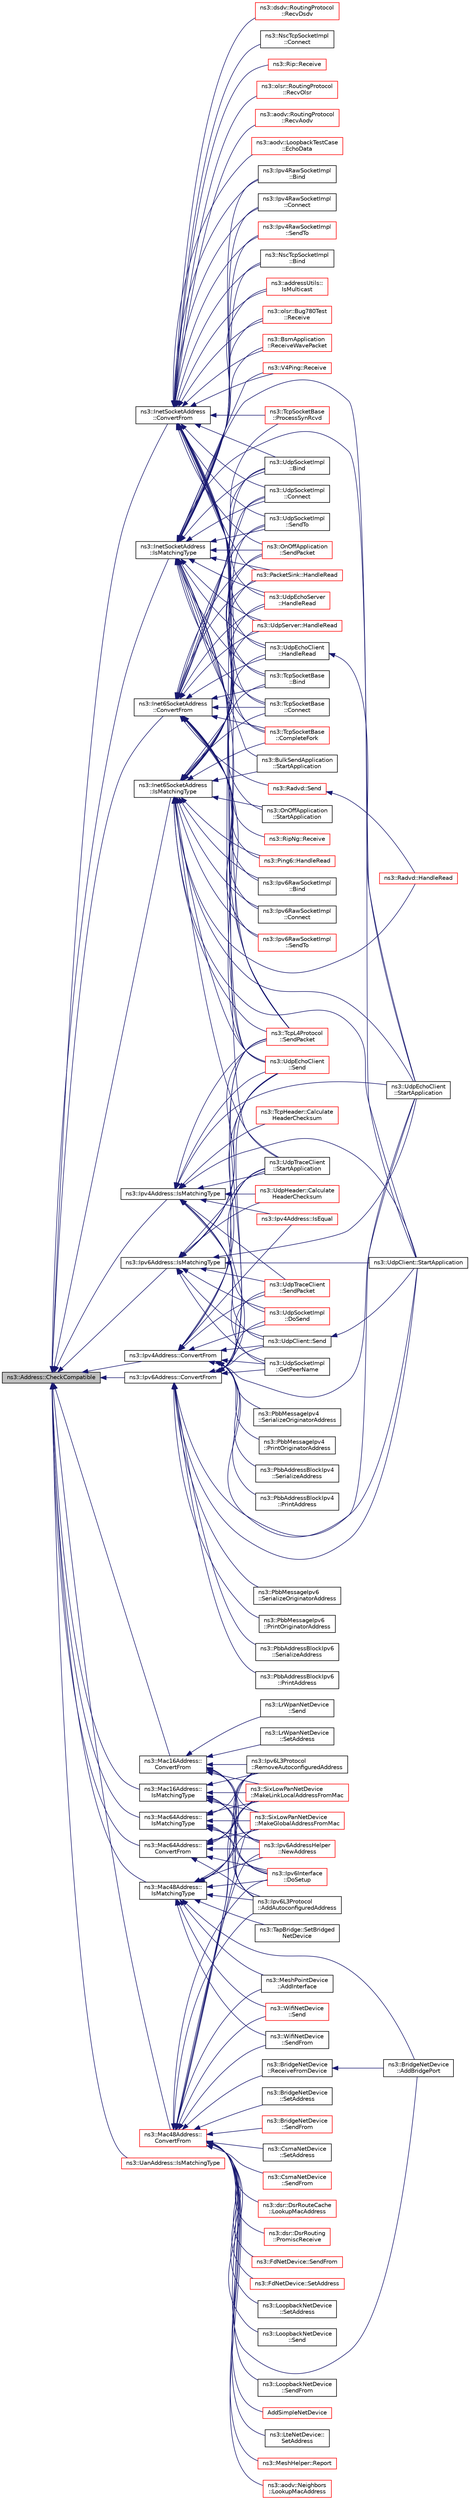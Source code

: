 digraph "ns3::Address::CheckCompatible"
{
  edge [fontname="Helvetica",fontsize="10",labelfontname="Helvetica",labelfontsize="10"];
  node [fontname="Helvetica",fontsize="10",shape=record];
  rankdir="LR";
  Node1 [label="ns3::Address::CheckCompatible",height=0.2,width=0.4,color="black", fillcolor="grey75", style="filled", fontcolor="black"];
  Node1 -> Node2 [dir="back",color="midnightblue",fontsize="10",style="solid"];
  Node2 [label="ns3::InetSocketAddress\l::IsMatchingType",height=0.2,width=0.4,color="black", fillcolor="white", style="filled",URL="$d0/dfc/classns3_1_1InetSocketAddress.html#a9426766e34e928ce5dbdbeb9563a10df"];
  Node2 -> Node3 [dir="back",color="midnightblue",fontsize="10",style="solid"];
  Node3 [label="ns3::BulkSendApplication\l::StartApplication",height=0.2,width=0.4,color="black", fillcolor="white", style="filled",URL="$de/dc0/classns3_1_1BulkSendApplication.html#aa3537015cd452ab46e5c80dc36caf865",tooltip="Application specific startup code. "];
  Node2 -> Node4 [dir="back",color="midnightblue",fontsize="10",style="solid"];
  Node4 [label="ns3::OnOffApplication\l::StartApplication",height=0.2,width=0.4,color="black", fillcolor="white", style="filled",URL="$dc/d04/classns3_1_1OnOffApplication.html#a0d9d5f0f60ec877c788c5c0e55c9587b",tooltip="Application specific startup code. "];
  Node2 -> Node5 [dir="back",color="midnightblue",fontsize="10",style="solid"];
  Node5 [label="ns3::OnOffApplication\l::SendPacket",height=0.2,width=0.4,color="red", fillcolor="white", style="filled",URL="$dc/d04/classns3_1_1OnOffApplication.html#afe6fb4d4e772370c797b722dbe6f7e3f",tooltip="Send a packet. "];
  Node2 -> Node6 [dir="back",color="midnightblue",fontsize="10",style="solid"];
  Node6 [label="ns3::PacketSink::HandleRead",height=0.2,width=0.4,color="red", fillcolor="white", style="filled",URL="$d9/dcb/classns3_1_1PacketSink.html#a6bffa1d7397f8aa2588a19686301de55",tooltip="Handle a packet received by the application. "];
  Node2 -> Node7 [dir="back",color="midnightblue",fontsize="10",style="solid"];
  Node7 [label="ns3::UdpClient::StartApplication",height=0.2,width=0.4,color="black", fillcolor="white", style="filled",URL="$de/da9/classns3_1_1UdpClient.html#a18c3a451f2c18d2edc6a634a913f1474",tooltip="Application specific startup code. "];
  Node2 -> Node8 [dir="back",color="midnightblue",fontsize="10",style="solid"];
  Node8 [label="ns3::UdpEchoClient\l::StartApplication",height=0.2,width=0.4,color="black", fillcolor="white", style="filled",URL="$de/d6b/classns3_1_1UdpEchoClient.html#a48fffea76bbceda5b0bec9c3007411fc",tooltip="Application specific startup code. "];
  Node2 -> Node9 [dir="back",color="midnightblue",fontsize="10",style="solid"];
  Node9 [label="ns3::UdpEchoClient\l::Send",height=0.2,width=0.4,color="red", fillcolor="white", style="filled",URL="$de/d6b/classns3_1_1UdpEchoClient.html#acdbfd43efe67c30d2eb0b92a8dcbcdde",tooltip="Send a packet. "];
  Node2 -> Node10 [dir="back",color="midnightblue",fontsize="10",style="solid"];
  Node10 [label="ns3::UdpEchoClient\l::HandleRead",height=0.2,width=0.4,color="black", fillcolor="white", style="filled",URL="$de/d6b/classns3_1_1UdpEchoClient.html#a44ea5f4d53219277cde466b9141d0d12",tooltip="Handle a packet reception. "];
  Node10 -> Node8 [dir="back",color="midnightblue",fontsize="10",style="solid"];
  Node2 -> Node11 [dir="back",color="midnightblue",fontsize="10",style="solid"];
  Node11 [label="ns3::UdpEchoServer\l::HandleRead",height=0.2,width=0.4,color="red", fillcolor="white", style="filled",URL="$df/dc8/classns3_1_1UdpEchoServer.html#adcb6eb00f837652d738d2357ef7c11a3",tooltip="Handle a packet reception. "];
  Node2 -> Node12 [dir="back",color="midnightblue",fontsize="10",style="solid"];
  Node12 [label="ns3::UdpServer::HandleRead",height=0.2,width=0.4,color="red", fillcolor="white", style="filled",URL="$d0/d90/classns3_1_1UdpServer.html#a65a01672657a4a49f65cd3c3bb1ee420",tooltip="Handle a packet reception. "];
  Node2 -> Node13 [dir="back",color="midnightblue",fontsize="10",style="solid"];
  Node13 [label="ns3::UdpTraceClient\l::StartApplication",height=0.2,width=0.4,color="black", fillcolor="white", style="filled",URL="$d4/d5a/structns3_1_1UdpTraceClient.html#a7d28a5a8886372fc6b10d5fe9deca035",tooltip="Application specific startup code. "];
  Node2 -> Node14 [dir="back",color="midnightblue",fontsize="10",style="solid"];
  Node14 [label="ns3::V4Ping::Receive",height=0.2,width=0.4,color="red", fillcolor="white", style="filled",URL="$d3/da5/classns3_1_1V4Ping.html#a87c38673f7b4c568d114c2815ff2aa78",tooltip="Receive an ICMP Echo. "];
  Node2 -> Node15 [dir="back",color="midnightblue",fontsize="10",style="solid"];
  Node15 [label="ns3::Ipv4RawSocketImpl\l::Bind",height=0.2,width=0.4,color="black", fillcolor="white", style="filled",URL="$de/d84/classns3_1_1Ipv4RawSocketImpl.html#a6edf52089c447383a89757569764d106",tooltip="Allocate a local endpoint for this socket. "];
  Node2 -> Node16 [dir="back",color="midnightblue",fontsize="10",style="solid"];
  Node16 [label="ns3::Ipv4RawSocketImpl\l::Connect",height=0.2,width=0.4,color="black", fillcolor="white", style="filled",URL="$de/d84/classns3_1_1Ipv4RawSocketImpl.html#a2bcbab838c6120e3e8ac70fac807c168",tooltip="Initiate a connection to a remote host. "];
  Node2 -> Node17 [dir="back",color="midnightblue",fontsize="10",style="solid"];
  Node17 [label="ns3::Ipv4RawSocketImpl\l::SendTo",height=0.2,width=0.4,color="red", fillcolor="white", style="filled",URL="$de/d84/classns3_1_1Ipv4RawSocketImpl.html#a06fd568d5988700a423fb2203e0aa0bf",tooltip="Send data to a specified peer. "];
  Node2 -> Node18 [dir="back",color="midnightblue",fontsize="10",style="solid"];
  Node18 [label="ns3::NscTcpSocketImpl\l::Bind",height=0.2,width=0.4,color="black", fillcolor="white", style="filled",URL="$d5/d8e/classns3_1_1NscTcpSocketImpl.html#ae56f1a52f6303b9a00b3d8ab76746c8d",tooltip="Allocate a local endpoint for this socket. "];
  Node2 -> Node19 [dir="back",color="midnightblue",fontsize="10",style="solid"];
  Node19 [label="ns3::TcpL4Protocol\l::SendPacket",height=0.2,width=0.4,color="red", fillcolor="white", style="filled",URL="$df/dc9/classns3_1_1TcpL4Protocol.html#a622217854cad6fdfd562f42a6731ba6c",tooltip="Send a packet via TCP (IP-agnostic) "];
  Node2 -> Node20 [dir="back",color="midnightblue",fontsize="10",style="solid"];
  Node20 [label="ns3::TcpSocketBase\l::Bind",height=0.2,width=0.4,color="black", fillcolor="white", style="filled",URL="$d1/d45/classns3_1_1TcpSocketBase.html#a86469a9087181185895314d8da713f35",tooltip="Allocate a local endpoint for this socket. "];
  Node2 -> Node21 [dir="back",color="midnightblue",fontsize="10",style="solid"];
  Node21 [label="ns3::TcpSocketBase\l::Connect",height=0.2,width=0.4,color="black", fillcolor="white", style="filled",URL="$d1/d45/classns3_1_1TcpSocketBase.html#aabd08c9eb0ee3c88c855eb7268e392bf",tooltip="Initiate a connection to a remote host. "];
  Node2 -> Node22 [dir="back",color="midnightblue",fontsize="10",style="solid"];
  Node22 [label="ns3::TcpSocketBase\l::CompleteFork",height=0.2,width=0.4,color="red", fillcolor="white", style="filled",URL="$d1/d45/classns3_1_1TcpSocketBase.html#abba7d4c43acb3f9356e348b970a882fb",tooltip="Complete a connection by forking the socket. "];
  Node2 -> Node23 [dir="back",color="midnightblue",fontsize="10",style="solid"];
  Node23 [label="ns3::UdpSocketImpl\l::Bind",height=0.2,width=0.4,color="black", fillcolor="white", style="filled",URL="$d8/df7/classns3_1_1UdpSocketImpl.html#a27d5153e9d75f95b1c04a74a7527cab1",tooltip="Allocate a local endpoint for this socket. "];
  Node2 -> Node24 [dir="back",color="midnightblue",fontsize="10",style="solid"];
  Node24 [label="ns3::UdpSocketImpl\l::Connect",height=0.2,width=0.4,color="black", fillcolor="white", style="filled",URL="$d8/df7/classns3_1_1UdpSocketImpl.html#a83f8fca9d8a21edeba0016d6de68fbf5",tooltip="Initiate a connection to a remote host. "];
  Node2 -> Node25 [dir="back",color="midnightblue",fontsize="10",style="solid"];
  Node25 [label="ns3::UdpSocketImpl\l::SendTo",height=0.2,width=0.4,color="black", fillcolor="white", style="filled",URL="$d8/df7/classns3_1_1UdpSocketImpl.html#a8157d2ad72321be1047493ebf97e55f5",tooltip="Send data to a specified peer. "];
  Node2 -> Node26 [dir="back",color="midnightblue",fontsize="10",style="solid"];
  Node26 [label="ns3::addressUtils::\lIsMulticast",height=0.2,width=0.4,color="red", fillcolor="white", style="filled",URL="$d7/d70/namespacens3_1_1addressUtils.html#a2806342189d7bd73179d40bbf81bdb41",tooltip="Address family-independent test for a multicast address. "];
  Node2 -> Node27 [dir="back",color="midnightblue",fontsize="10",style="solid"];
  Node27 [label="ns3::olsr::Bug780Test\l::Receive",height=0.2,width=0.4,color="red", fillcolor="white", style="filled",URL="$d9/d95/classns3_1_1olsr_1_1Bug780Test.html#a60afdb8b514c6b9528e65305d43126dd"];
  Node2 -> Node28 [dir="back",color="midnightblue",fontsize="10",style="solid"];
  Node28 [label="ns3::BsmApplication\l::ReceiveWavePacket",height=0.2,width=0.4,color="red", fillcolor="white", style="filled",URL="$d9/ddb/classns3_1_1BsmApplication.html#a554561257f6be190892532b80e7eeb81",tooltip="Receive a WAVE BSM packet. "];
  Node1 -> Node29 [dir="back",color="midnightblue",fontsize="10",style="solid"];
  Node29 [label="ns3::InetSocketAddress\l::ConvertFrom",height=0.2,width=0.4,color="black", fillcolor="white", style="filled",URL="$d0/dfc/classns3_1_1InetSocketAddress.html#ade776b1109e7b9a7be0b22ced49931e3",tooltip="Returns an InetSocketAddress which corresponds to the input Address. "];
  Node29 -> Node30 [dir="back",color="midnightblue",fontsize="10",style="solid"];
  Node30 [label="ns3::aodv::RoutingProtocol\l::RecvAodv",height=0.2,width=0.4,color="red", fillcolor="white", style="filled",URL="$db/dd0/classns3_1_1aodv_1_1RoutingProtocol.html#a08c44000f66533e69bde85d68d75c354",tooltip="Receive and process control packet. "];
  Node29 -> Node31 [dir="back",color="midnightblue",fontsize="10",style="solid"];
  Node31 [label="ns3::aodv::LoopbackTestCase\l::EchoData",height=0.2,width=0.4,color="red", fillcolor="white", style="filled",URL="$d2/d8c/classns3_1_1aodv_1_1LoopbackTestCase.html#a42ff3dfd76f3816cd5682c132fc6bcb1"];
  Node29 -> Node5 [dir="back",color="midnightblue",fontsize="10",style="solid"];
  Node29 -> Node6 [dir="back",color="midnightblue",fontsize="10",style="solid"];
  Node29 -> Node9 [dir="back",color="midnightblue",fontsize="10",style="solid"];
  Node29 -> Node10 [dir="back",color="midnightblue",fontsize="10",style="solid"];
  Node29 -> Node11 [dir="back",color="midnightblue",fontsize="10",style="solid"];
  Node29 -> Node12 [dir="back",color="midnightblue",fontsize="10",style="solid"];
  Node29 -> Node32 [dir="back",color="midnightblue",fontsize="10",style="solid"];
  Node32 [label="ns3::dsdv::RoutingProtocol\l::RecvDsdv",height=0.2,width=0.4,color="red", fillcolor="white", style="filled",URL="$de/dca/classns3_1_1dsdv_1_1RoutingProtocol.html#ad27475d64bfd478b57d73f3cc08d4c99",tooltip="Receive and process dsdv control packet. "];
  Node29 -> Node14 [dir="back",color="midnightblue",fontsize="10",style="solid"];
  Node29 -> Node15 [dir="back",color="midnightblue",fontsize="10",style="solid"];
  Node29 -> Node16 [dir="back",color="midnightblue",fontsize="10",style="solid"];
  Node29 -> Node17 [dir="back",color="midnightblue",fontsize="10",style="solid"];
  Node29 -> Node18 [dir="back",color="midnightblue",fontsize="10",style="solid"];
  Node29 -> Node33 [dir="back",color="midnightblue",fontsize="10",style="solid"];
  Node33 [label="ns3::NscTcpSocketImpl\l::Connect",height=0.2,width=0.4,color="black", fillcolor="white", style="filled",URL="$d5/d8e/classns3_1_1NscTcpSocketImpl.html#a10d599daaff9c3b7a1e93716e850ed97",tooltip="Initiate a connection to a remote host. "];
  Node29 -> Node34 [dir="back",color="midnightblue",fontsize="10",style="solid"];
  Node34 [label="ns3::Rip::Receive",height=0.2,width=0.4,color="red", fillcolor="white", style="filled",URL="$d7/d2b/classns3_1_1Rip.html#a49acadfb3b533118276481a0d231406e",tooltip="Receive RIP packets. "];
  Node29 -> Node19 [dir="back",color="midnightblue",fontsize="10",style="solid"];
  Node29 -> Node20 [dir="back",color="midnightblue",fontsize="10",style="solid"];
  Node29 -> Node21 [dir="back",color="midnightblue",fontsize="10",style="solid"];
  Node29 -> Node35 [dir="back",color="midnightblue",fontsize="10",style="solid"];
  Node35 [label="ns3::TcpSocketBase\l::ProcessSynRcvd",height=0.2,width=0.4,color="red", fillcolor="white", style="filled",URL="$d1/d45/classns3_1_1TcpSocketBase.html#a69113acf27c4b8267c9e107a5dca7cc1",tooltip="Received a packet upon SYN_RCVD. "];
  Node29 -> Node22 [dir="back",color="midnightblue",fontsize="10",style="solid"];
  Node29 -> Node23 [dir="back",color="midnightblue",fontsize="10",style="solid"];
  Node29 -> Node24 [dir="back",color="midnightblue",fontsize="10",style="solid"];
  Node29 -> Node25 [dir="back",color="midnightblue",fontsize="10",style="solid"];
  Node29 -> Node26 [dir="back",color="midnightblue",fontsize="10",style="solid"];
  Node29 -> Node36 [dir="back",color="midnightblue",fontsize="10",style="solid"];
  Node36 [label="ns3::olsr::RoutingProtocol\l::RecvOlsr",height=0.2,width=0.4,color="red", fillcolor="white", style="filled",URL="$d6/dbb/classns3_1_1olsr_1_1RoutingProtocol.html#afa449e39488b5c03609960e66553490e"];
  Node29 -> Node27 [dir="back",color="midnightblue",fontsize="10",style="solid"];
  Node29 -> Node28 [dir="back",color="midnightblue",fontsize="10",style="solid"];
  Node1 -> Node37 [dir="back",color="midnightblue",fontsize="10",style="solid"];
  Node37 [label="ns3::Inet6SocketAddress\l::IsMatchingType",height=0.2,width=0.4,color="black", fillcolor="white", style="filled",URL="$d7/d31/classns3_1_1Inet6SocketAddress.html#a4d928c54affbfb530a12076d6d7e0540",tooltip="If the address match. "];
  Node37 -> Node3 [dir="back",color="midnightblue",fontsize="10",style="solid"];
  Node37 -> Node4 [dir="back",color="midnightblue",fontsize="10",style="solid"];
  Node37 -> Node5 [dir="back",color="midnightblue",fontsize="10",style="solid"];
  Node37 -> Node6 [dir="back",color="midnightblue",fontsize="10",style="solid"];
  Node37 -> Node7 [dir="back",color="midnightblue",fontsize="10",style="solid"];
  Node37 -> Node8 [dir="back",color="midnightblue",fontsize="10",style="solid"];
  Node37 -> Node9 [dir="back",color="midnightblue",fontsize="10",style="solid"];
  Node37 -> Node10 [dir="back",color="midnightblue",fontsize="10",style="solid"];
  Node37 -> Node11 [dir="back",color="midnightblue",fontsize="10",style="solid"];
  Node37 -> Node12 [dir="back",color="midnightblue",fontsize="10",style="solid"];
  Node37 -> Node13 [dir="back",color="midnightblue",fontsize="10",style="solid"];
  Node37 -> Node38 [dir="back",color="midnightblue",fontsize="10",style="solid"];
  Node38 [label="ns3::Ping6::HandleRead",height=0.2,width=0.4,color="red", fillcolor="white", style="filled",URL="$d7/dc8/classns3_1_1Ping6.html#a4d6c4789ad0812c345ec6b53bf4c5c63",tooltip="Receive method. "];
  Node37 -> Node39 [dir="back",color="midnightblue",fontsize="10",style="solid"];
  Node39 [label="ns3::Radvd::HandleRead",height=0.2,width=0.4,color="red", fillcolor="white", style="filled",URL="$d5/dd8/classns3_1_1Radvd.html#a75cc828bc07117551ab886d986590045",tooltip="Handle received packet, especially router solicitation. "];
  Node37 -> Node40 [dir="back",color="midnightblue",fontsize="10",style="solid"];
  Node40 [label="ns3::Ipv6RawSocketImpl\l::Bind",height=0.2,width=0.4,color="black", fillcolor="white", style="filled",URL="$d8/d7f/classns3_1_1Ipv6RawSocketImpl.html#a3c6150fb423e1a88bc12a9a1f0fa7243",tooltip="Allocate a local endpoint for this socket. "];
  Node37 -> Node41 [dir="back",color="midnightblue",fontsize="10",style="solid"];
  Node41 [label="ns3::Ipv6RawSocketImpl\l::Connect",height=0.2,width=0.4,color="black", fillcolor="white", style="filled",URL="$d8/d7f/classns3_1_1Ipv6RawSocketImpl.html#a497cee47b0eb1a7a585f88fbcf152aa9",tooltip="Initiate a connection to a remote host. "];
  Node37 -> Node42 [dir="back",color="midnightblue",fontsize="10",style="solid"];
  Node42 [label="ns3::Ipv6RawSocketImpl\l::SendTo",height=0.2,width=0.4,color="red", fillcolor="white", style="filled",URL="$d8/d7f/classns3_1_1Ipv6RawSocketImpl.html#aadff84e3c8a3ce3bc4f10a3d7a4dbac8",tooltip="Send data to a specified peer. "];
  Node37 -> Node19 [dir="back",color="midnightblue",fontsize="10",style="solid"];
  Node37 -> Node20 [dir="back",color="midnightblue",fontsize="10",style="solid"];
  Node37 -> Node21 [dir="back",color="midnightblue",fontsize="10",style="solid"];
  Node37 -> Node22 [dir="back",color="midnightblue",fontsize="10",style="solid"];
  Node37 -> Node23 [dir="back",color="midnightblue",fontsize="10",style="solid"];
  Node37 -> Node24 [dir="back",color="midnightblue",fontsize="10",style="solid"];
  Node37 -> Node25 [dir="back",color="midnightblue",fontsize="10",style="solid"];
  Node1 -> Node43 [dir="back",color="midnightblue",fontsize="10",style="solid"];
  Node43 [label="ns3::Inet6SocketAddress\l::ConvertFrom",height=0.2,width=0.4,color="black", fillcolor="white", style="filled",URL="$d7/d31/classns3_1_1Inet6SocketAddress.html#a2177c66e1bcf17c85dcffb9d2a971f5a",tooltip="Convert the address to a InetSocketAddress. "];
  Node43 -> Node5 [dir="back",color="midnightblue",fontsize="10",style="solid"];
  Node43 -> Node6 [dir="back",color="midnightblue",fontsize="10",style="solid"];
  Node43 -> Node9 [dir="back",color="midnightblue",fontsize="10",style="solid"];
  Node43 -> Node10 [dir="back",color="midnightblue",fontsize="10",style="solid"];
  Node43 -> Node11 [dir="back",color="midnightblue",fontsize="10",style="solid"];
  Node43 -> Node12 [dir="back",color="midnightblue",fontsize="10",style="solid"];
  Node43 -> Node38 [dir="back",color="midnightblue",fontsize="10",style="solid"];
  Node43 -> Node44 [dir="back",color="midnightblue",fontsize="10",style="solid"];
  Node44 [label="ns3::Radvd::Send",height=0.2,width=0.4,color="red", fillcolor="white", style="filled",URL="$d5/dd8/classns3_1_1Radvd.html#a2dc4914b58690eaef190f38726d69bb2",tooltip="Send a packet. "];
  Node44 -> Node39 [dir="back",color="midnightblue",fontsize="10",style="solid"];
  Node43 -> Node40 [dir="back",color="midnightblue",fontsize="10",style="solid"];
  Node43 -> Node41 [dir="back",color="midnightblue",fontsize="10",style="solid"];
  Node43 -> Node42 [dir="back",color="midnightblue",fontsize="10",style="solid"];
  Node43 -> Node45 [dir="back",color="midnightblue",fontsize="10",style="solid"];
  Node45 [label="ns3::RipNg::Receive",height=0.2,width=0.4,color="red", fillcolor="white", style="filled",URL="$da/d75/classns3_1_1RipNg.html#ae8891520b5ae87abed2e2a15d50ba4d8",tooltip="Receive RIPng packets. "];
  Node43 -> Node19 [dir="back",color="midnightblue",fontsize="10",style="solid"];
  Node43 -> Node20 [dir="back",color="midnightblue",fontsize="10",style="solid"];
  Node43 -> Node21 [dir="back",color="midnightblue",fontsize="10",style="solid"];
  Node43 -> Node35 [dir="back",color="midnightblue",fontsize="10",style="solid"];
  Node43 -> Node22 [dir="back",color="midnightblue",fontsize="10",style="solid"];
  Node43 -> Node23 [dir="back",color="midnightblue",fontsize="10",style="solid"];
  Node43 -> Node24 [dir="back",color="midnightblue",fontsize="10",style="solid"];
  Node43 -> Node25 [dir="back",color="midnightblue",fontsize="10",style="solid"];
  Node1 -> Node46 [dir="back",color="midnightblue",fontsize="10",style="solid"];
  Node46 [label="ns3::Ipv4Address::IsMatchingType",height=0.2,width=0.4,color="black", fillcolor="white", style="filled",URL="$de/d55/classns3_1_1Ipv4Address.html#a7129db5e08739783b300976d28c0ced3"];
  Node46 -> Node7 [dir="back",color="midnightblue",fontsize="10",style="solid"];
  Node46 -> Node47 [dir="back",color="midnightblue",fontsize="10",style="solid"];
  Node47 [label="ns3::UdpClient::Send",height=0.2,width=0.4,color="black", fillcolor="white", style="filled",URL="$de/da9/classns3_1_1UdpClient.html#a1f30c47c9851f26913dbff4560979868",tooltip="Send a packet. "];
  Node47 -> Node7 [dir="back",color="midnightblue",fontsize="10",style="solid"];
  Node46 -> Node8 [dir="back",color="midnightblue",fontsize="10",style="solid"];
  Node46 -> Node9 [dir="back",color="midnightblue",fontsize="10",style="solid"];
  Node46 -> Node13 [dir="back",color="midnightblue",fontsize="10",style="solid"];
  Node46 -> Node48 [dir="back",color="midnightblue",fontsize="10",style="solid"];
  Node48 [label="ns3::UdpTraceClient\l::SendPacket",height=0.2,width=0.4,color="red", fillcolor="white", style="filled",URL="$d4/d5a/structns3_1_1UdpTraceClient.html#a7dfbf9354c464bfe8fe303f520c0b83c",tooltip="Send a packet of a given size. "];
  Node46 -> Node49 [dir="back",color="midnightblue",fontsize="10",style="solid"];
  Node49 [label="ns3::TcpHeader::Calculate\lHeaderChecksum",height=0.2,width=0.4,color="red", fillcolor="white", style="filled",URL="$d0/d46/classns3_1_1TcpHeader.html#ae1e83c9fd04d4eb45374c1b9a8425b50",tooltip="Calculate the header checksum. "];
  Node46 -> Node19 [dir="back",color="midnightblue",fontsize="10",style="solid"];
  Node46 -> Node50 [dir="back",color="midnightblue",fontsize="10",style="solid"];
  Node50 [label="ns3::UdpHeader::Calculate\lHeaderChecksum",height=0.2,width=0.4,color="red", fillcolor="white", style="filled",URL="$d3/dc4/classns3_1_1UdpHeader.html#a09592aff1c50e1537846558505e27f41",tooltip="Calculate the header checksum. "];
  Node46 -> Node51 [dir="back",color="midnightblue",fontsize="10",style="solid"];
  Node51 [label="ns3::UdpSocketImpl\l::DoSend",height=0.2,width=0.4,color="red", fillcolor="white", style="filled",URL="$d8/df7/classns3_1_1UdpSocketImpl.html#aeb7a2f7998edd56c9079ac6a3518cd89",tooltip="Send a packet. "];
  Node46 -> Node52 [dir="back",color="midnightblue",fontsize="10",style="solid"];
  Node52 [label="ns3::UdpSocketImpl\l::GetPeerName",height=0.2,width=0.4,color="black", fillcolor="white", style="filled",URL="$d8/df7/classns3_1_1UdpSocketImpl.html#a73c3d2b1f7372550df82af8effb8bbe0",tooltip="Get the peer address of a connected socket. "];
  Node46 -> Node53 [dir="back",color="midnightblue",fontsize="10",style="solid"];
  Node53 [label="ns3::Ipv4Address::IsEqual",height=0.2,width=0.4,color="red", fillcolor="white", style="filled",URL="$de/d55/classns3_1_1Ipv4Address.html#a73f1da02f9909863d10d54b748c335af",tooltip="Comparison operation between two Ipv4Addresses. "];
  Node1 -> Node54 [dir="back",color="midnightblue",fontsize="10",style="solid"];
  Node54 [label="ns3::Ipv4Address::ConvertFrom",height=0.2,width=0.4,color="black", fillcolor="white", style="filled",URL="$de/d55/classns3_1_1Ipv4Address.html#a5fd4a8f0f7bb75e35dad3d401ef4cbc1"];
  Node54 -> Node7 [dir="back",color="midnightblue",fontsize="10",style="solid"];
  Node54 -> Node47 [dir="back",color="midnightblue",fontsize="10",style="solid"];
  Node54 -> Node8 [dir="back",color="midnightblue",fontsize="10",style="solid"];
  Node54 -> Node9 [dir="back",color="midnightblue",fontsize="10",style="solid"];
  Node54 -> Node13 [dir="back",color="midnightblue",fontsize="10",style="solid"];
  Node54 -> Node48 [dir="back",color="midnightblue",fontsize="10",style="solid"];
  Node54 -> Node19 [dir="back",color="midnightblue",fontsize="10",style="solid"];
  Node54 -> Node51 [dir="back",color="midnightblue",fontsize="10",style="solid"];
  Node54 -> Node52 [dir="back",color="midnightblue",fontsize="10",style="solid"];
  Node54 -> Node53 [dir="back",color="midnightblue",fontsize="10",style="solid"];
  Node54 -> Node55 [dir="back",color="midnightblue",fontsize="10",style="solid"];
  Node55 [label="ns3::PbbMessageIpv4\l::SerializeOriginatorAddress",height=0.2,width=0.4,color="black", fillcolor="white", style="filled",URL="$d1/d76/classns3_1_1PbbMessageIpv4.html#ad316789fa841c65404568c29c4b10ac7",tooltip="Serialize the originator address. "];
  Node54 -> Node56 [dir="back",color="midnightblue",fontsize="10",style="solid"];
  Node56 [label="ns3::PbbMessageIpv4\l::PrintOriginatorAddress",height=0.2,width=0.4,color="black", fillcolor="white", style="filled",URL="$d1/d76/classns3_1_1PbbMessageIpv4.html#aa9b98a164e6ded11efe3dadd9eb56fc6",tooltip="Print the originator address. "];
  Node54 -> Node57 [dir="back",color="midnightblue",fontsize="10",style="solid"];
  Node57 [label="ns3::PbbAddressBlockIpv4\l::SerializeAddress",height=0.2,width=0.4,color="black", fillcolor="white", style="filled",URL="$df/d95/classns3_1_1PbbAddressBlockIpv4.html#ad8981ced0f4a4e7ecc7d2e0db290e09d",tooltip="Serialize one or more addresses. "];
  Node54 -> Node58 [dir="back",color="midnightblue",fontsize="10",style="solid"];
  Node58 [label="ns3::PbbAddressBlockIpv4\l::PrintAddress",height=0.2,width=0.4,color="black", fillcolor="white", style="filled",URL="$df/d95/classns3_1_1PbbAddressBlockIpv4.html#a639fc465d48da3a9198801cd02d38d97",tooltip="Print one or more addresses. "];
  Node1 -> Node59 [dir="back",color="midnightblue",fontsize="10",style="solid"];
  Node59 [label="ns3::Ipv6Address::IsMatchingType",height=0.2,width=0.4,color="black", fillcolor="white", style="filled",URL="$d5/de6/classns3_1_1Ipv6Address.html#adbe329370b5a8f7c0f48659d6439dfd1",tooltip="If the Address matches the type. "];
  Node59 -> Node7 [dir="back",color="midnightblue",fontsize="10",style="solid"];
  Node59 -> Node47 [dir="back",color="midnightblue",fontsize="10",style="solid"];
  Node59 -> Node8 [dir="back",color="midnightblue",fontsize="10",style="solid"];
  Node59 -> Node9 [dir="back",color="midnightblue",fontsize="10",style="solid"];
  Node59 -> Node13 [dir="back",color="midnightblue",fontsize="10",style="solid"];
  Node59 -> Node48 [dir="back",color="midnightblue",fontsize="10",style="solid"];
  Node59 -> Node19 [dir="back",color="midnightblue",fontsize="10",style="solid"];
  Node59 -> Node50 [dir="back",color="midnightblue",fontsize="10",style="solid"];
  Node59 -> Node51 [dir="back",color="midnightblue",fontsize="10",style="solid"];
  Node59 -> Node52 [dir="back",color="midnightblue",fontsize="10",style="solid"];
  Node1 -> Node60 [dir="back",color="midnightblue",fontsize="10",style="solid"];
  Node60 [label="ns3::Ipv6Address::ConvertFrom",height=0.2,width=0.4,color="black", fillcolor="white", style="filled",URL="$d5/de6/classns3_1_1Ipv6Address.html#ac00bc221a0b226b2090d05468aec4b79",tooltip="Convert the Address object into an Ipv6Address ones. "];
  Node60 -> Node7 [dir="back",color="midnightblue",fontsize="10",style="solid"];
  Node60 -> Node47 [dir="back",color="midnightblue",fontsize="10",style="solid"];
  Node60 -> Node8 [dir="back",color="midnightblue",fontsize="10",style="solid"];
  Node60 -> Node9 [dir="back",color="midnightblue",fontsize="10",style="solid"];
  Node60 -> Node13 [dir="back",color="midnightblue",fontsize="10",style="solid"];
  Node60 -> Node48 [dir="back",color="midnightblue",fontsize="10",style="solid"];
  Node60 -> Node19 [dir="back",color="midnightblue",fontsize="10",style="solid"];
  Node60 -> Node51 [dir="back",color="midnightblue",fontsize="10",style="solid"];
  Node60 -> Node52 [dir="back",color="midnightblue",fontsize="10",style="solid"];
  Node60 -> Node61 [dir="back",color="midnightblue",fontsize="10",style="solid"];
  Node61 [label="ns3::PbbMessageIpv6\l::SerializeOriginatorAddress",height=0.2,width=0.4,color="black", fillcolor="white", style="filled",URL="$db/d3a/classns3_1_1PbbMessageIpv6.html#a10554714139c1ea3a29736a5d84c1961",tooltip="Serialize the originator address. "];
  Node60 -> Node62 [dir="back",color="midnightblue",fontsize="10",style="solid"];
  Node62 [label="ns3::PbbMessageIpv6\l::PrintOriginatorAddress",height=0.2,width=0.4,color="black", fillcolor="white", style="filled",URL="$db/d3a/classns3_1_1PbbMessageIpv6.html#ab3a4625d37d8b7c4c9c290c78cc68688",tooltip="Print the originator address. "];
  Node60 -> Node63 [dir="back",color="midnightblue",fontsize="10",style="solid"];
  Node63 [label="ns3::PbbAddressBlockIpv6\l::SerializeAddress",height=0.2,width=0.4,color="black", fillcolor="white", style="filled",URL="$d7/db5/classns3_1_1PbbAddressBlockIpv6.html#a96952f2acc33614630a2cc35d067c470",tooltip="Serialize one or more addresses. "];
  Node60 -> Node64 [dir="back",color="midnightblue",fontsize="10",style="solid"];
  Node64 [label="ns3::PbbAddressBlockIpv6\l::PrintAddress",height=0.2,width=0.4,color="black", fillcolor="white", style="filled",URL="$d7/db5/classns3_1_1PbbAddressBlockIpv6.html#ab702917910a77fcfcc33a64d31c250f8",tooltip="Print one or more addresses. "];
  Node1 -> Node65 [dir="back",color="midnightblue",fontsize="10",style="solid"];
  Node65 [label="ns3::Mac16Address::\lIsMatchingType",height=0.2,width=0.4,color="black", fillcolor="white", style="filled",URL="$d9/d35/classns3_1_1Mac16Address.html#a2d7aa9e24afc8e02a25ab449b0b99b1f"];
  Node65 -> Node66 [dir="back",color="midnightblue",fontsize="10",style="solid"];
  Node66 [label="ns3::Ipv6AddressHelper\l::NewAddress",height=0.2,width=0.4,color="red", fillcolor="white", style="filled",URL="$d7/de2/classns3_1_1Ipv6AddressHelper.html#a0f9499d21947758623cf17615e3dbc84",tooltip="Allocate a new Ipv6Address. "];
  Node65 -> Node67 [dir="back",color="midnightblue",fontsize="10",style="solid"];
  Node67 [label="ns3::Ipv6Interface\l::DoSetup",height=0.2,width=0.4,color="red", fillcolor="white", style="filled",URL="$de/d70/classns3_1_1Ipv6Interface.html#a394066472c703fcf39d17f1bfcc9191e",tooltip="Initialize interface. "];
  Node65 -> Node68 [dir="back",color="midnightblue",fontsize="10",style="solid"];
  Node68 [label="ns3::Ipv6L3Protocol\l::AddAutoconfiguredAddress",height=0.2,width=0.4,color="black", fillcolor="white", style="filled",URL="$d7/d74/classns3_1_1Ipv6L3Protocol.html#a1806de87b35929a2181c2985e5df1ec0",tooltip="Add an autoconfigured address with RA information. "];
  Node65 -> Node69 [dir="back",color="midnightblue",fontsize="10",style="solid"];
  Node69 [label="ns3::Ipv6L3Protocol\l::RemoveAutoconfiguredAddress",height=0.2,width=0.4,color="black", fillcolor="white", style="filled",URL="$d7/d74/classns3_1_1Ipv6L3Protocol.html#a6e8db427dbb1dfcaeecee8a6d793e94a",tooltip="Remove an autoconfigured address. "];
  Node65 -> Node70 [dir="back",color="midnightblue",fontsize="10",style="solid"];
  Node70 [label="ns3::SixLowPanNetDevice\l::MakeLinkLocalAddressFromMac",height=0.2,width=0.4,color="red", fillcolor="white", style="filled",URL="$d1/d2b/classns3_1_1SixLowPanNetDevice.html#acf66b0ff019d0f1b88212d452044696e",tooltip="Make a link-local address from a MAC address. "];
  Node65 -> Node71 [dir="back",color="midnightblue",fontsize="10",style="solid"];
  Node71 [label="ns3::SixLowPanNetDevice\l::MakeGlobalAddressFromMac",height=0.2,width=0.4,color="red", fillcolor="white", style="filled",URL="$d1/d2b/classns3_1_1SixLowPanNetDevice.html#af8af918eb21378d30eb0e1b45e978fff",tooltip="Make a global address from a MAC address. "];
  Node1 -> Node72 [dir="back",color="midnightblue",fontsize="10",style="solid"];
  Node72 [label="ns3::Mac16Address::\lConvertFrom",height=0.2,width=0.4,color="black", fillcolor="white", style="filled",URL="$d9/d35/classns3_1_1Mac16Address.html#a6822cde696a7be24782dc8e1de2f1449"];
  Node72 -> Node66 [dir="back",color="midnightblue",fontsize="10",style="solid"];
  Node72 -> Node67 [dir="back",color="midnightblue",fontsize="10",style="solid"];
  Node72 -> Node68 [dir="back",color="midnightblue",fontsize="10",style="solid"];
  Node72 -> Node69 [dir="back",color="midnightblue",fontsize="10",style="solid"];
  Node72 -> Node73 [dir="back",color="midnightblue",fontsize="10",style="solid"];
  Node73 [label="ns3::LrWpanNetDevice\l::SetAddress",height=0.2,width=0.4,color="black", fillcolor="white", style="filled",URL="$dd/d73/classns3_1_1LrWpanNetDevice.html#a2bfd297525ee660649b3c66751754355"];
  Node72 -> Node74 [dir="back",color="midnightblue",fontsize="10",style="solid"];
  Node74 [label="ns3::LrWpanNetDevice\l::Send",height=0.2,width=0.4,color="black", fillcolor="white", style="filled",URL="$dd/d73/classns3_1_1LrWpanNetDevice.html#a76722847d2ca57ded0e97e1256fe0356"];
  Node72 -> Node70 [dir="back",color="midnightblue",fontsize="10",style="solid"];
  Node72 -> Node71 [dir="back",color="midnightblue",fontsize="10",style="solid"];
  Node1 -> Node75 [dir="back",color="midnightblue",fontsize="10",style="solid"];
  Node75 [label="ns3::Mac48Address::\lIsMatchingType",height=0.2,width=0.4,color="black", fillcolor="white", style="filled",URL="$db/dee/classns3_1_1Mac48Address.html#a55cc1e3c6aa63fd1a4f8f7d9be4ae182"];
  Node75 -> Node76 [dir="back",color="midnightblue",fontsize="10",style="solid"];
  Node76 [label="ns3::BridgeNetDevice\l::AddBridgePort",height=0.2,width=0.4,color="black", fillcolor="white", style="filled",URL="$d9/d8d/classns3_1_1BridgeNetDevice.html#a963a535726ea5c94e2258825d0de260a",tooltip="Add a &#39;port&#39; to a bridge device. "];
  Node75 -> Node66 [dir="back",color="midnightblue",fontsize="10",style="solid"];
  Node75 -> Node67 [dir="back",color="midnightblue",fontsize="10",style="solid"];
  Node75 -> Node68 [dir="back",color="midnightblue",fontsize="10",style="solid"];
  Node75 -> Node69 [dir="back",color="midnightblue",fontsize="10",style="solid"];
  Node75 -> Node77 [dir="back",color="midnightblue",fontsize="10",style="solid"];
  Node77 [label="ns3::MeshPointDevice\l::AddInterface",height=0.2,width=0.4,color="black", fillcolor="white", style="filled",URL="$d6/da9/classns3_1_1MeshPointDevice.html#a0001ebec0a10fc9cf05dd6da958a7e98",tooltip="Attach new interface to the station. Interface must support 48-bit MAC address and SendFrom method..."];
  Node75 -> Node70 [dir="back",color="midnightblue",fontsize="10",style="solid"];
  Node75 -> Node71 [dir="back",color="midnightblue",fontsize="10",style="solid"];
  Node75 -> Node78 [dir="back",color="midnightblue",fontsize="10",style="solid"];
  Node78 [label="ns3::TapBridge::SetBridged\lNetDevice",height=0.2,width=0.4,color="black", fillcolor="white", style="filled",URL="$d3/d97/classns3_1_1TapBridge.html#a0889ae6308758421297e74cb4be9af5b",tooltip="Set the ns-3 net device to bridge. "];
  Node75 -> Node79 [dir="back",color="midnightblue",fontsize="10",style="solid"];
  Node79 [label="ns3::WifiNetDevice\l::Send",height=0.2,width=0.4,color="red", fillcolor="white", style="filled",URL="$df/d58/classns3_1_1WifiNetDevice.html#a14b6919a10da25e74e1c92554106b2c6"];
  Node75 -> Node80 [dir="back",color="midnightblue",fontsize="10",style="solid"];
  Node80 [label="ns3::WifiNetDevice\l::SendFrom",height=0.2,width=0.4,color="black", fillcolor="white", style="filled",URL="$df/d58/classns3_1_1WifiNetDevice.html#a7eb4a514b48646c22fcb97e6b38da3d2"];
  Node1 -> Node81 [dir="back",color="midnightblue",fontsize="10",style="solid"];
  Node81 [label="ns3::Mac48Address::\lConvertFrom",height=0.2,width=0.4,color="red", fillcolor="white", style="filled",URL="$db/dee/classns3_1_1Mac48Address.html#a911ce13603a9ef837545a032b6523ae4"];
  Node81 -> Node82 [dir="back",color="midnightblue",fontsize="10",style="solid"];
  Node82 [label="ns3::aodv::Neighbors\l::LookupMacAddress",height=0.2,width=0.4,color="red", fillcolor="white", style="filled",URL="$d7/d21/classns3_1_1aodv_1_1Neighbors.html#a0cbe6baaf85a2f8664806dc56f782c63",tooltip="Find MAC address by IP using list of ARP caches. "];
  Node81 -> Node83 [dir="back",color="midnightblue",fontsize="10",style="solid"];
  Node83 [label="ns3::BridgeNetDevice\l::ReceiveFromDevice",height=0.2,width=0.4,color="black", fillcolor="white", style="filled",URL="$d9/d8d/classns3_1_1BridgeNetDevice.html#a958c86321b73b2c400b54bfad9d03e68",tooltip="Receives a packet from one bridged port. "];
  Node83 -> Node76 [dir="back",color="midnightblue",fontsize="10",style="solid"];
  Node81 -> Node76 [dir="back",color="midnightblue",fontsize="10",style="solid"];
  Node81 -> Node84 [dir="back",color="midnightblue",fontsize="10",style="solid"];
  Node84 [label="ns3::BridgeNetDevice\l::SetAddress",height=0.2,width=0.4,color="black", fillcolor="white", style="filled",URL="$d9/d8d/classns3_1_1BridgeNetDevice.html#a455c6aa85f8790a9588b6fd794f2d920"];
  Node81 -> Node85 [dir="back",color="midnightblue",fontsize="10",style="solid"];
  Node85 [label="ns3::BridgeNetDevice\l::SendFrom",height=0.2,width=0.4,color="red", fillcolor="white", style="filled",URL="$d9/d8d/classns3_1_1BridgeNetDevice.html#a7ad2acf7936e29f003c9046d76ea2099"];
  Node81 -> Node86 [dir="back",color="midnightblue",fontsize="10",style="solid"];
  Node86 [label="ns3::CsmaNetDevice\l::SetAddress",height=0.2,width=0.4,color="black", fillcolor="white", style="filled",URL="$d4/df2/classns3_1_1CsmaNetDevice.html#a3e67420f44df00ba880ecc3f361cce2a"];
  Node81 -> Node87 [dir="back",color="midnightblue",fontsize="10",style="solid"];
  Node87 [label="ns3::CsmaNetDevice\l::SendFrom",height=0.2,width=0.4,color="red", fillcolor="white", style="filled",URL="$d4/df2/classns3_1_1CsmaNetDevice.html#ad7cb5da0e3fb59bd1670c8fa0af4b775"];
  Node81 -> Node88 [dir="back",color="midnightblue",fontsize="10",style="solid"];
  Node88 [label="ns3::dsr::DsrRouteCache\l::LookupMacAddress",height=0.2,width=0.4,color="red", fillcolor="white", style="filled",URL="$df/d3d/classns3_1_1dsr_1_1DsrRouteCache.html#a37fef2c4a1dab164dca35aafd3ceff7b",tooltip="Find MAC address by IP using list of ARP caches. "];
  Node81 -> Node89 [dir="back",color="midnightblue",fontsize="10",style="solid"];
  Node89 [label="ns3::dsr::DsrRouting\l::PromiscReceive",height=0.2,width=0.4,color="red", fillcolor="white", style="filled",URL="$df/d32/classns3_1_1dsr_1_1DsrRouting.html#a95d4ab6177fb07d4791a2ed82cd4a2bb",tooltip="Promiscuous receive data packets destined to some other node. "];
  Node81 -> Node90 [dir="back",color="midnightblue",fontsize="10",style="solid"];
  Node90 [label="ns3::FdNetDevice::SendFrom",height=0.2,width=0.4,color="red", fillcolor="white", style="filled",URL="$d1/d50/classns3_1_1FdNetDevice.html#acf6a3cd28d254cd41c1776cbb55095cb"];
  Node81 -> Node91 [dir="back",color="midnightblue",fontsize="10",style="solid"];
  Node91 [label="ns3::FdNetDevice::SetAddress",height=0.2,width=0.4,color="red", fillcolor="white", style="filled",URL="$d1/d50/classns3_1_1FdNetDevice.html#a7fd0f69ac39428a18e354ffe21d15d6c"];
  Node81 -> Node66 [dir="back",color="midnightblue",fontsize="10",style="solid"];
  Node81 -> Node67 [dir="back",color="midnightblue",fontsize="10",style="solid"];
  Node81 -> Node68 [dir="back",color="midnightblue",fontsize="10",style="solid"];
  Node81 -> Node69 [dir="back",color="midnightblue",fontsize="10",style="solid"];
  Node81 -> Node92 [dir="back",color="midnightblue",fontsize="10",style="solid"];
  Node92 [label="ns3::LoopbackNetDevice\l::SetAddress",height=0.2,width=0.4,color="black", fillcolor="white", style="filled",URL="$d1/dd4/classns3_1_1LoopbackNetDevice.html#ae194813879ce85bec09ba22501decb7e"];
  Node81 -> Node93 [dir="back",color="midnightblue",fontsize="10",style="solid"];
  Node93 [label="ns3::LoopbackNetDevice\l::Send",height=0.2,width=0.4,color="black", fillcolor="white", style="filled",URL="$d1/dd4/classns3_1_1LoopbackNetDevice.html#add41fe2884d42456ea019337bfa88c37"];
  Node81 -> Node94 [dir="back",color="midnightblue",fontsize="10",style="solid"];
  Node94 [label="ns3::LoopbackNetDevice\l::SendFrom",height=0.2,width=0.4,color="black", fillcolor="white", style="filled",URL="$d1/dd4/classns3_1_1LoopbackNetDevice.html#a95f0043ce01d85a65cf08cb6495886e0"];
  Node81 -> Node95 [dir="back",color="midnightblue",fontsize="10",style="solid"];
  Node95 [label="AddSimpleNetDevice",height=0.2,width=0.4,color="red", fillcolor="white", style="filled",URL="$d1/dde/ipv6-dual-stack-test-suite_8cc.html#ae9689e23d0a3932740b53b4c856238ee"];
  Node81 -> Node96 [dir="back",color="midnightblue",fontsize="10",style="solid"];
  Node96 [label="ns3::LteNetDevice::\lSetAddress",height=0.2,width=0.4,color="black", fillcolor="white", style="filled",URL="$dd/dc4/classns3_1_1LteNetDevice.html#aa937a7835283631ef67300a98793de05"];
  Node81 -> Node97 [dir="back",color="midnightblue",fontsize="10",style="solid"];
  Node97 [label="ns3::MeshHelper::Report",height=0.2,width=0.4,color="red", fillcolor="white", style="filled",URL="$dd/dd0/classns3_1_1MeshHelper.html#ac4d379a4a0b38ec3b3984ee93de0095b",tooltip="Print statistics. "];
  Node81 -> Node77 [dir="back",color="midnightblue",fontsize="10",style="solid"];
  Node81 -> Node70 [dir="back",color="midnightblue",fontsize="10",style="solid"];
  Node81 -> Node71 [dir="back",color="midnightblue",fontsize="10",style="solid"];
  Node81 -> Node79 [dir="back",color="midnightblue",fontsize="10",style="solid"];
  Node81 -> Node80 [dir="back",color="midnightblue",fontsize="10",style="solid"];
  Node1 -> Node98 [dir="back",color="midnightblue",fontsize="10",style="solid"];
  Node98 [label="ns3::Mac64Address::\lIsMatchingType",height=0.2,width=0.4,color="black", fillcolor="white", style="filled",URL="$d7/d9c/classns3_1_1Mac64Address.html#a50014d1350f72b89857f0262be927073"];
  Node98 -> Node66 [dir="back",color="midnightblue",fontsize="10",style="solid"];
  Node98 -> Node67 [dir="back",color="midnightblue",fontsize="10",style="solid"];
  Node98 -> Node68 [dir="back",color="midnightblue",fontsize="10",style="solid"];
  Node98 -> Node69 [dir="back",color="midnightblue",fontsize="10",style="solid"];
  Node98 -> Node70 [dir="back",color="midnightblue",fontsize="10",style="solid"];
  Node98 -> Node71 [dir="back",color="midnightblue",fontsize="10",style="solid"];
  Node1 -> Node99 [dir="back",color="midnightblue",fontsize="10",style="solid"];
  Node99 [label="ns3::Mac64Address::\lConvertFrom",height=0.2,width=0.4,color="black", fillcolor="white", style="filled",URL="$d7/d9c/classns3_1_1Mac64Address.html#a9d73aef28cf6b6edf423b418ce014b10"];
  Node99 -> Node66 [dir="back",color="midnightblue",fontsize="10",style="solid"];
  Node99 -> Node67 [dir="back",color="midnightblue",fontsize="10",style="solid"];
  Node99 -> Node68 [dir="back",color="midnightblue",fontsize="10",style="solid"];
  Node99 -> Node69 [dir="back",color="midnightblue",fontsize="10",style="solid"];
  Node99 -> Node70 [dir="back",color="midnightblue",fontsize="10",style="solid"];
  Node99 -> Node71 [dir="back",color="midnightblue",fontsize="10",style="solid"];
  Node1 -> Node100 [dir="back",color="midnightblue",fontsize="10",style="solid"];
  Node100 [label="ns3::UanAddress::IsMatchingType",height=0.2,width=0.4,color="red", fillcolor="white", style="filled",URL="$d4/d5c/classns3_1_1UanAddress.html#a55f31a50400f62e0ee9aca7b1b06a590"];
}
